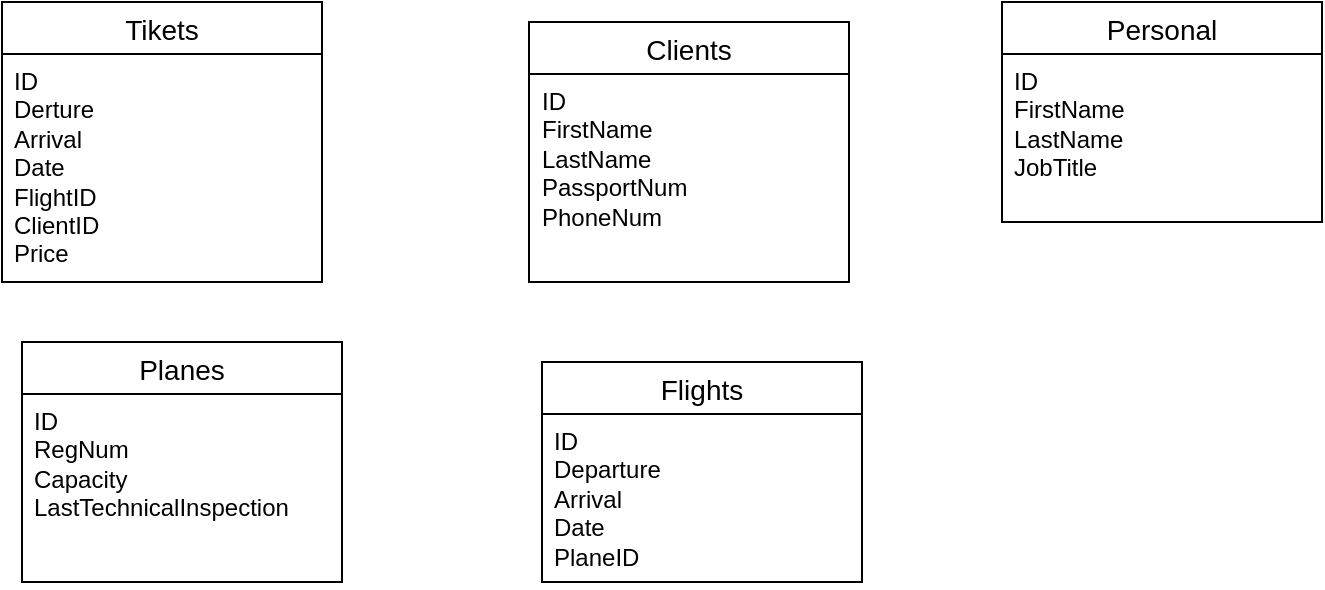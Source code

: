 <mxfile version="21.0.10" type="device"><diagram name="Страница 1" id="alxQPLrucjITBQ56u2db"><mxGraphModel dx="1050" dy="549" grid="1" gridSize="10" guides="1" tooltips="1" connect="1" arrows="1" fold="1" page="1" pageScale="1" pageWidth="827" pageHeight="1169" math="0" shadow="0"><root><mxCell id="0"/><mxCell id="1" parent="0"/><mxCell id="qC0_I0GOWjIW7bwu2DIm-31" value="Tikets" style="swimlane;fontStyle=0;childLayout=stackLayout;horizontal=1;startSize=26;horizontalStack=0;resizeParent=1;resizeParentMax=0;resizeLast=0;collapsible=1;marginBottom=0;align=center;fontSize=14;" vertex="1" parent="1"><mxGeometry x="150" y="90" width="160" height="140" as="geometry"/></mxCell><mxCell id="qC0_I0GOWjIW7bwu2DIm-34" value="ID&lt;br&gt;Derture&lt;br&gt;Arrival&lt;br&gt;Date&lt;br&gt;FlightID&lt;br&gt;ClientID&lt;br&gt;Price" style="text;strokeColor=none;fillColor=none;spacingLeft=4;spacingRight=4;overflow=hidden;rotatable=0;points=[[0,0.5],[1,0.5]];portConstraint=eastwest;fontSize=12;whiteSpace=wrap;html=1;" vertex="1" parent="qC0_I0GOWjIW7bwu2DIm-31"><mxGeometry y="26" width="160" height="114" as="geometry"/></mxCell><mxCell id="qC0_I0GOWjIW7bwu2DIm-35" value="Planes" style="swimlane;fontStyle=0;childLayout=stackLayout;horizontal=1;startSize=26;horizontalStack=0;resizeParent=1;resizeParentMax=0;resizeLast=0;collapsible=1;marginBottom=0;align=center;fontSize=14;" vertex="1" parent="1"><mxGeometry x="160" y="260" width="160" height="120" as="geometry"/></mxCell><mxCell id="qC0_I0GOWjIW7bwu2DIm-36" value="ID&lt;br&gt;RegNum&lt;br&gt;Сapacity&lt;br&gt;LastTechnicalInspection" style="text;strokeColor=none;fillColor=none;spacingLeft=4;spacingRight=4;overflow=hidden;rotatable=0;points=[[0,0.5],[1,0.5]];portConstraint=eastwest;fontSize=12;whiteSpace=wrap;html=1;" vertex="1" parent="qC0_I0GOWjIW7bwu2DIm-35"><mxGeometry y="26" width="160" height="94" as="geometry"/></mxCell><mxCell id="qC0_I0GOWjIW7bwu2DIm-43" value="Personal" style="swimlane;fontStyle=0;childLayout=stackLayout;horizontal=1;startSize=26;horizontalStack=0;resizeParent=1;resizeParentMax=0;resizeLast=0;collapsible=1;marginBottom=0;align=center;fontSize=14;" vertex="1" parent="1"><mxGeometry x="650" y="90" width="160" height="110" as="geometry"/></mxCell><mxCell id="qC0_I0GOWjIW7bwu2DIm-44" value="ID&lt;br&gt;FirstName&lt;br&gt;LastName&lt;br&gt;JobTitle" style="text;strokeColor=none;fillColor=none;spacingLeft=4;spacingRight=4;overflow=hidden;rotatable=0;points=[[0,0.5],[1,0.5]];portConstraint=eastwest;fontSize=12;whiteSpace=wrap;html=1;" vertex="1" parent="qC0_I0GOWjIW7bwu2DIm-43"><mxGeometry y="26" width="160" height="84" as="geometry"/></mxCell><mxCell id="qC0_I0GOWjIW7bwu2DIm-51" value="Flights" style="swimlane;fontStyle=0;childLayout=stackLayout;horizontal=1;startSize=26;horizontalStack=0;resizeParent=1;resizeParentMax=0;resizeLast=0;collapsible=1;marginBottom=0;align=center;fontSize=14;" vertex="1" parent="1"><mxGeometry x="420" y="270" width="160" height="110" as="geometry"/></mxCell><mxCell id="qC0_I0GOWjIW7bwu2DIm-54" value="ID&lt;br&gt;Departure&lt;br&gt;Arrival&lt;br&gt;Date&lt;br&gt;PlaneID" style="text;strokeColor=none;fillColor=none;spacingLeft=4;spacingRight=4;overflow=hidden;rotatable=0;points=[[0,0.5],[1,0.5]];portConstraint=eastwest;fontSize=12;whiteSpace=wrap;html=1;" vertex="1" parent="qC0_I0GOWjIW7bwu2DIm-51"><mxGeometry y="26" width="160" height="84" as="geometry"/></mxCell><mxCell id="qC0_I0GOWjIW7bwu2DIm-55" value="Clients" style="swimlane;fontStyle=0;childLayout=stackLayout;horizontal=1;startSize=26;horizontalStack=0;resizeParent=1;resizeParentMax=0;resizeLast=0;collapsible=1;marginBottom=0;align=center;fontSize=14;" vertex="1" parent="1"><mxGeometry x="413.5" y="100" width="160" height="130" as="geometry"/></mxCell><mxCell id="qC0_I0GOWjIW7bwu2DIm-56" value="ID&lt;br&gt;FirstName&lt;br&gt;LastName&lt;br&gt;PassportNum&lt;br&gt;PhoneNum" style="text;strokeColor=none;fillColor=none;spacingLeft=4;spacingRight=4;overflow=hidden;rotatable=0;points=[[0,0.5],[1,0.5]];portConstraint=eastwest;fontSize=12;whiteSpace=wrap;html=1;" vertex="1" parent="qC0_I0GOWjIW7bwu2DIm-55"><mxGeometry y="26" width="160" height="104" as="geometry"/></mxCell></root></mxGraphModel></diagram></mxfile>